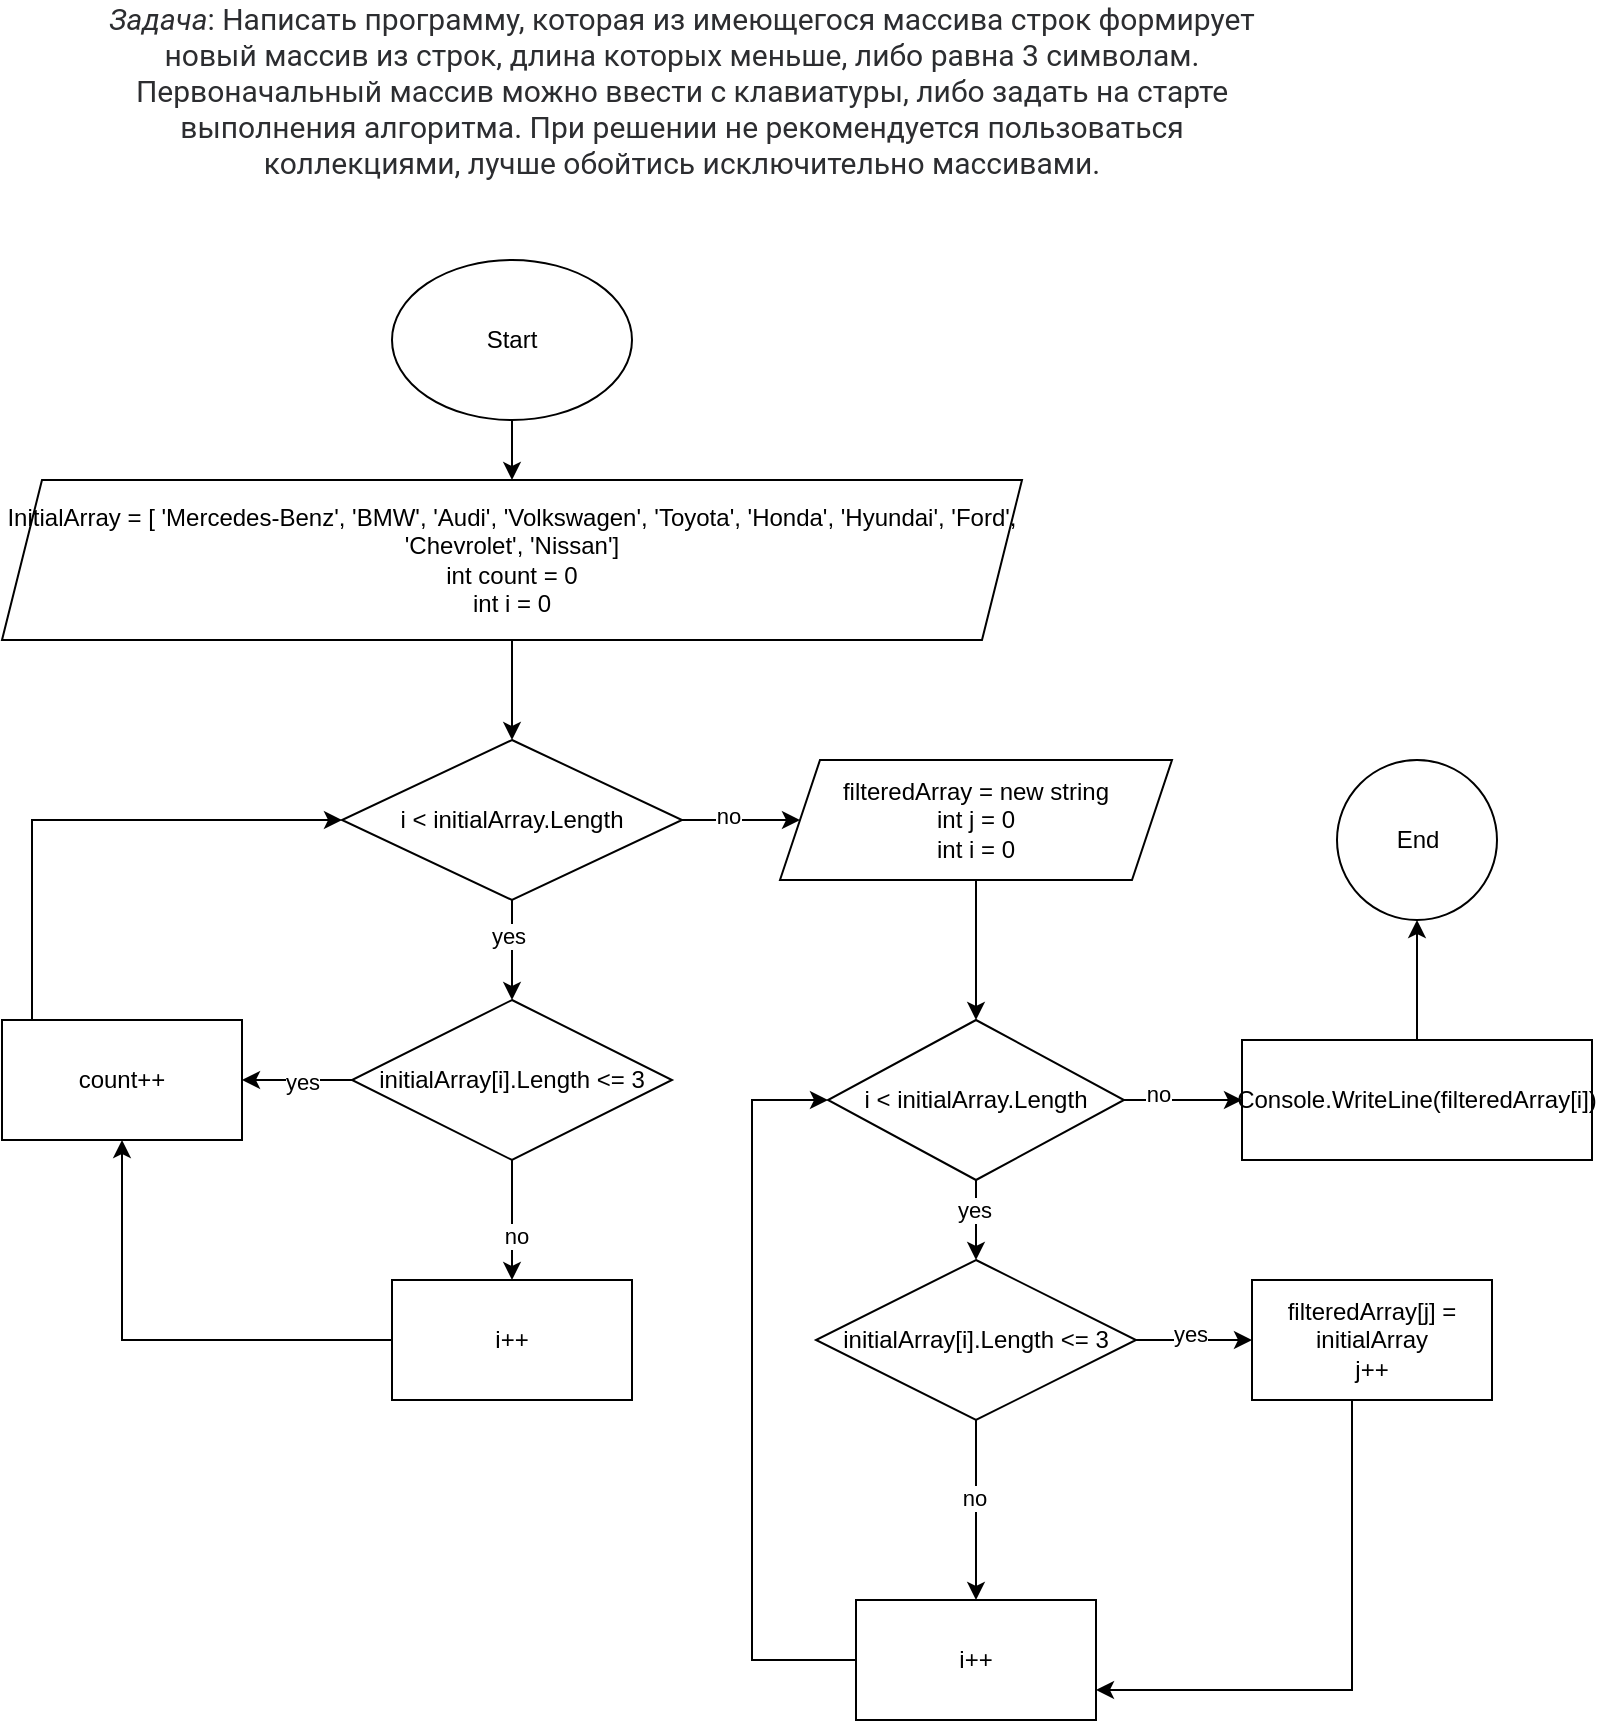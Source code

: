 <mxfile version="22.1.15" type="device">
  <diagram id="6fWsiqbPs318m-qWasLs" name="Задача 3">
    <mxGraphModel dx="1908" dy="1248" grid="1" gridSize="10" guides="1" tooltips="1" connect="1" arrows="1" fold="1" page="1" pageScale="1" pageWidth="827" pageHeight="1169" math="0" shadow="0">
      <root>
        <mxCell id="0" />
        <mxCell id="1" parent="0" />
        <mxCell id="e3bokvWNQeBGY-nLYqLt-3" value="" style="edgeStyle=orthogonalEdgeStyle;rounded=0;orthogonalLoop=1;jettySize=auto;html=1;" edge="1" parent="1" source="e3bokvWNQeBGY-nLYqLt-1" target="e3bokvWNQeBGY-nLYqLt-2">
          <mxGeometry relative="1" as="geometry" />
        </mxCell>
        <mxCell id="e3bokvWNQeBGY-nLYqLt-1" value="Start" style="ellipse;whiteSpace=wrap;html=1;" vertex="1" parent="1">
          <mxGeometry x="215" y="180" width="120" height="80" as="geometry" />
        </mxCell>
        <mxCell id="e3bokvWNQeBGY-nLYqLt-5" value="" style="edgeStyle=orthogonalEdgeStyle;rounded=0;orthogonalLoop=1;jettySize=auto;html=1;" edge="1" parent="1" source="e3bokvWNQeBGY-nLYqLt-2" target="e3bokvWNQeBGY-nLYqLt-4">
          <mxGeometry relative="1" as="geometry" />
        </mxCell>
        <mxCell id="e3bokvWNQeBGY-nLYqLt-2" value="InitialArray = [ &#39;Mercedes-Benz&#39;, &#39;BMW&#39;, &#39;Audi&#39;, &#39;Volkswagen&#39;, &#39;Toyota&#39;, &#39;Honda&#39;, &#39;Hyundai&#39;, &#39;Ford&#39;, &#39;Chevrolet&#39;, &#39;Nissan&#39;]&lt;br&gt;int count = 0&lt;br&gt;int i = 0" style="shape=parallelogram;perimeter=parallelogramPerimeter;whiteSpace=wrap;html=1;fixedSize=1;" vertex="1" parent="1">
          <mxGeometry x="20" y="290" width="510" height="80" as="geometry" />
        </mxCell>
        <mxCell id="rgVrMjrxlV8Z_IteZuuc-2" value="" style="edgeStyle=orthogonalEdgeStyle;rounded=0;orthogonalLoop=1;jettySize=auto;html=1;" edge="1" parent="1" source="e3bokvWNQeBGY-nLYqLt-4" target="rgVrMjrxlV8Z_IteZuuc-1">
          <mxGeometry relative="1" as="geometry" />
        </mxCell>
        <mxCell id="tRcnFyIB3_0cPDks_05i-1" value="no" style="edgeLabel;html=1;align=center;verticalAlign=middle;resizable=0;points=[];" vertex="1" connectable="0" parent="rgVrMjrxlV8Z_IteZuuc-2">
          <mxGeometry x="-0.237" y="2" relative="1" as="geometry">
            <mxPoint as="offset" />
          </mxGeometry>
        </mxCell>
        <mxCell id="AQpGMcYOqORixWa5Fv_8-4" value="" style="edgeStyle=orthogonalEdgeStyle;rounded=0;orthogonalLoop=1;jettySize=auto;html=1;" edge="1" parent="1" source="e3bokvWNQeBGY-nLYqLt-4" target="AQpGMcYOqORixWa5Fv_8-3">
          <mxGeometry relative="1" as="geometry" />
        </mxCell>
        <mxCell id="tRcnFyIB3_0cPDks_05i-2" value="yes" style="edgeLabel;html=1;align=center;verticalAlign=middle;resizable=0;points=[];" vertex="1" connectable="0" parent="AQpGMcYOqORixWa5Fv_8-4">
          <mxGeometry x="-0.31" y="-2" relative="1" as="geometry">
            <mxPoint as="offset" />
          </mxGeometry>
        </mxCell>
        <mxCell id="e3bokvWNQeBGY-nLYqLt-4" value="i &amp;lt; initialArray.Length" style="rhombus;whiteSpace=wrap;html=1;" vertex="1" parent="1">
          <mxGeometry x="190" y="420" width="170" height="80" as="geometry" />
        </mxCell>
        <mxCell id="ZNBMCSDtUoKKSPZIsX4l-6" value="" style="edgeStyle=orthogonalEdgeStyle;rounded=0;orthogonalLoop=1;jettySize=auto;html=1;" edge="1" parent="1" source="rgVrMjrxlV8Z_IteZuuc-1" target="ZNBMCSDtUoKKSPZIsX4l-5">
          <mxGeometry relative="1" as="geometry" />
        </mxCell>
        <mxCell id="rgVrMjrxlV8Z_IteZuuc-1" value="filteredArray = new string&lt;br&gt;int j = 0&lt;br&gt;int i = 0" style="shape=parallelogram;perimeter=parallelogramPerimeter;whiteSpace=wrap;html=1;fixedSize=1;" vertex="1" parent="1">
          <mxGeometry x="409" y="430" width="196" height="60" as="geometry" />
        </mxCell>
        <mxCell id="AQpGMcYOqORixWa5Fv_8-6" value="" style="edgeStyle=orthogonalEdgeStyle;rounded=0;orthogonalLoop=1;jettySize=auto;html=1;" edge="1" parent="1" source="AQpGMcYOqORixWa5Fv_8-3" target="AQpGMcYOqORixWa5Fv_8-5">
          <mxGeometry relative="1" as="geometry" />
        </mxCell>
        <mxCell id="NaT093jB0JyGO8_RnsD1-2" value="yes" style="edgeLabel;html=1;align=center;verticalAlign=middle;resizable=0;points=[];" vertex="1" connectable="0" parent="AQpGMcYOqORixWa5Fv_8-6">
          <mxGeometry x="-0.092" y="1" relative="1" as="geometry">
            <mxPoint as="offset" />
          </mxGeometry>
        </mxCell>
        <mxCell id="AQpGMcYOqORixWa5Fv_8-9" value="" style="edgeStyle=orthogonalEdgeStyle;rounded=0;orthogonalLoop=1;jettySize=auto;html=1;" edge="1" parent="1" source="AQpGMcYOqORixWa5Fv_8-3" target="AQpGMcYOqORixWa5Fv_8-7">
          <mxGeometry relative="1" as="geometry" />
        </mxCell>
        <mxCell id="NaT093jB0JyGO8_RnsD1-1" value="no" style="edgeLabel;html=1;align=center;verticalAlign=middle;resizable=0;points=[];" vertex="1" connectable="0" parent="AQpGMcYOqORixWa5Fv_8-9">
          <mxGeometry x="0.244" y="2" relative="1" as="geometry">
            <mxPoint as="offset" />
          </mxGeometry>
        </mxCell>
        <mxCell id="AQpGMcYOqORixWa5Fv_8-3" value="initialArray[i].Length &lt;= 3" style="rhombus;whiteSpace=wrap;html=1;" vertex="1" parent="1">
          <mxGeometry x="195" y="550" width="160" height="80" as="geometry" />
        </mxCell>
        <mxCell id="ZNBMCSDtUoKKSPZIsX4l-4" style="edgeStyle=orthogonalEdgeStyle;rounded=0;orthogonalLoop=1;jettySize=auto;html=1;entryX=0;entryY=0.5;entryDx=0;entryDy=0;" edge="1" parent="1" source="AQpGMcYOqORixWa5Fv_8-5" target="e3bokvWNQeBGY-nLYqLt-4">
          <mxGeometry relative="1" as="geometry">
            <Array as="points">
              <mxPoint x="35" y="460" />
            </Array>
          </mxGeometry>
        </mxCell>
        <mxCell id="AQpGMcYOqORixWa5Fv_8-5" value="count++" style="whiteSpace=wrap;html=1;" vertex="1" parent="1">
          <mxGeometry x="20" y="560" width="120" height="60" as="geometry" />
        </mxCell>
        <mxCell id="ZNBMCSDtUoKKSPZIsX4l-3" style="edgeStyle=orthogonalEdgeStyle;rounded=0;orthogonalLoop=1;jettySize=auto;html=1;entryX=0.5;entryY=1;entryDx=0;entryDy=0;" edge="1" parent="1" source="AQpGMcYOqORixWa5Fv_8-7" target="AQpGMcYOqORixWa5Fv_8-5">
          <mxGeometry relative="1" as="geometry" />
        </mxCell>
        <mxCell id="AQpGMcYOqORixWa5Fv_8-7" value="i++" style="whiteSpace=wrap;html=1;" vertex="1" parent="1">
          <mxGeometry x="215" y="690" width="120" height="60" as="geometry" />
        </mxCell>
        <mxCell id="4YWax0bSCVqIxD_5wBJr-1" value="&lt;meta charset=&quot;utf-8&quot;&gt;&lt;em style=&quot;font-variant-caps: normal; font-weight: 400; letter-spacing: normal; text-align: start; text-indent: 0px; text-transform: none; word-spacing: 0px; -webkit-text-stroke-width: 0px; text-decoration: none; box-sizing: border-box; caret-color: rgb(44, 45, 48); color: rgb(44, 45, 48); font-family: Onest, Roboto, &amp;quot;San Francisco&amp;quot;, &amp;quot;Helvetica Neue&amp;quot;, Helvetica, Arial; font-size: 15px;&quot;&gt;Задача&lt;/em&gt;&lt;span style=&quot;font-style: normal; font-variant-caps: normal; font-weight: 400; letter-spacing: normal; text-align: start; text-indent: 0px; text-transform: none; word-spacing: 0px; -webkit-text-stroke-width: 0px; text-decoration: none; caret-color: rgb(44, 45, 48); color: rgb(44, 45, 48); font-family: Onest, Roboto, &amp;quot;San Francisco&amp;quot;, &amp;quot;Helvetica Neue&amp;quot;, Helvetica, Arial; font-size: 15px; background-color: rgb(255, 255, 255); float: none; display: inline !important;&quot;&gt;: Написать программу, которая из имеющегося массива строк формирует новый массив из строк, длина которых меньше, либо равна 3 символам. Первоначальный массив можно ввести с клавиатуры, либо задать на старте выполнения алгоритма. При решении не рекомендуется пользоваться коллекциями, лучше обойтись исключительно массивами.&lt;/span&gt;&lt;br style=&quot;font-style: normal; font-variant-caps: normal; font-weight: 400; letter-spacing: normal; text-align: start; text-indent: 0px; text-transform: none; word-spacing: 0px; -webkit-text-stroke-width: 0px; text-decoration: none; box-sizing: border-box; caret-color: rgb(44, 45, 48); color: rgb(44, 45, 48); font-family: Onest, Roboto, &amp;quot;San Francisco&amp;quot;, &amp;quot;Helvetica Neue&amp;quot;, Helvetica, Arial; font-size: 15px;&quot;&gt;" style="text;html=1;strokeColor=none;fillColor=none;align=center;verticalAlign=middle;whiteSpace=wrap;rounded=0;" vertex="1" parent="1">
          <mxGeometry x="70" y="80" width="580" height="30" as="geometry" />
        </mxCell>
        <mxCell id="ZNBMCSDtUoKKSPZIsX4l-8" value="" style="edgeStyle=orthogonalEdgeStyle;rounded=0;orthogonalLoop=1;jettySize=auto;html=1;" edge="1" parent="1" source="ZNBMCSDtUoKKSPZIsX4l-5" target="ZNBMCSDtUoKKSPZIsX4l-7">
          <mxGeometry relative="1" as="geometry" />
        </mxCell>
        <mxCell id="HQttZ2tcCHhTrfJgIILA-13" value="yes" style="edgeLabel;html=1;align=center;verticalAlign=middle;resizable=0;points=[];" vertex="1" connectable="0" parent="ZNBMCSDtUoKKSPZIsX4l-8">
          <mxGeometry x="-0.259" y="-1" relative="1" as="geometry">
            <mxPoint as="offset" />
          </mxGeometry>
        </mxCell>
        <mxCell id="HQttZ2tcCHhTrfJgIILA-11" value="" style="edgeStyle=orthogonalEdgeStyle;rounded=0;orthogonalLoop=1;jettySize=auto;html=1;" edge="1" parent="1" source="ZNBMCSDtUoKKSPZIsX4l-5" target="HQttZ2tcCHhTrfJgIILA-10">
          <mxGeometry relative="1" as="geometry" />
        </mxCell>
        <mxCell id="HQttZ2tcCHhTrfJgIILA-12" value="no" style="edgeLabel;html=1;align=center;verticalAlign=middle;resizable=0;points=[];" vertex="1" connectable="0" parent="HQttZ2tcCHhTrfJgIILA-11">
          <mxGeometry x="-0.443" y="3" relative="1" as="geometry">
            <mxPoint as="offset" />
          </mxGeometry>
        </mxCell>
        <mxCell id="ZNBMCSDtUoKKSPZIsX4l-5" value="i &lt; initialArray.Length" style="rhombus;whiteSpace=wrap;html=1;" vertex="1" parent="1">
          <mxGeometry x="433" y="560" width="148" height="80" as="geometry" />
        </mxCell>
        <mxCell id="HQttZ2tcCHhTrfJgIILA-2" value="" style="edgeStyle=orthogonalEdgeStyle;rounded=0;orthogonalLoop=1;jettySize=auto;html=1;" edge="1" parent="1" source="ZNBMCSDtUoKKSPZIsX4l-7" target="HQttZ2tcCHhTrfJgIILA-1">
          <mxGeometry relative="1" as="geometry" />
        </mxCell>
        <mxCell id="HQttZ2tcCHhTrfJgIILA-7" value="yes" style="edgeLabel;html=1;align=center;verticalAlign=middle;resizable=0;points=[];" vertex="1" connectable="0" parent="HQttZ2tcCHhTrfJgIILA-2">
          <mxGeometry x="-0.08" y="3" relative="1" as="geometry">
            <mxPoint as="offset" />
          </mxGeometry>
        </mxCell>
        <mxCell id="HQttZ2tcCHhTrfJgIILA-5" value="" style="edgeStyle=orthogonalEdgeStyle;rounded=0;orthogonalLoop=1;jettySize=auto;html=1;" edge="1" parent="1" source="ZNBMCSDtUoKKSPZIsX4l-7" target="HQttZ2tcCHhTrfJgIILA-4">
          <mxGeometry relative="1" as="geometry" />
        </mxCell>
        <mxCell id="HQttZ2tcCHhTrfJgIILA-6" value="no" style="edgeLabel;html=1;align=center;verticalAlign=middle;resizable=0;points=[];" vertex="1" connectable="0" parent="HQttZ2tcCHhTrfJgIILA-5">
          <mxGeometry x="-0.133" y="-1" relative="1" as="geometry">
            <mxPoint as="offset" />
          </mxGeometry>
        </mxCell>
        <mxCell id="ZNBMCSDtUoKKSPZIsX4l-7" value="initialArray[i].Length &lt;= 3" style="rhombus;whiteSpace=wrap;html=1;" vertex="1" parent="1">
          <mxGeometry x="427" y="680" width="160" height="80" as="geometry" />
        </mxCell>
        <mxCell id="HQttZ2tcCHhTrfJgIILA-8" style="edgeStyle=orthogonalEdgeStyle;rounded=0;orthogonalLoop=1;jettySize=auto;html=1;entryX=1;entryY=0.75;entryDx=0;entryDy=0;" edge="1" parent="1" source="HQttZ2tcCHhTrfJgIILA-1" target="HQttZ2tcCHhTrfJgIILA-4">
          <mxGeometry relative="1" as="geometry">
            <Array as="points">
              <mxPoint x="695" y="895" />
            </Array>
          </mxGeometry>
        </mxCell>
        <mxCell id="HQttZ2tcCHhTrfJgIILA-1" value="filteredArray[j] = initialArray&lt;br&gt;j++" style="whiteSpace=wrap;html=1;" vertex="1" parent="1">
          <mxGeometry x="645" y="690" width="120" height="60" as="geometry" />
        </mxCell>
        <mxCell id="HQttZ2tcCHhTrfJgIILA-9" style="edgeStyle=orthogonalEdgeStyle;rounded=0;orthogonalLoop=1;jettySize=auto;html=1;entryX=0;entryY=0.5;entryDx=0;entryDy=0;" edge="1" parent="1" source="HQttZ2tcCHhTrfJgIILA-4" target="ZNBMCSDtUoKKSPZIsX4l-5">
          <mxGeometry relative="1" as="geometry">
            <Array as="points">
              <mxPoint x="395" y="880" />
              <mxPoint x="395" y="600" />
            </Array>
          </mxGeometry>
        </mxCell>
        <mxCell id="HQttZ2tcCHhTrfJgIILA-4" value="i++" style="whiteSpace=wrap;html=1;" vertex="1" parent="1">
          <mxGeometry x="447" y="850" width="120" height="60" as="geometry" />
        </mxCell>
        <mxCell id="HQttZ2tcCHhTrfJgIILA-15" value="" style="edgeStyle=orthogonalEdgeStyle;rounded=0;orthogonalLoop=1;jettySize=auto;html=1;" edge="1" parent="1" source="HQttZ2tcCHhTrfJgIILA-10" target="HQttZ2tcCHhTrfJgIILA-14">
          <mxGeometry relative="1" as="geometry" />
        </mxCell>
        <mxCell id="HQttZ2tcCHhTrfJgIILA-10" value="Console.WriteLine(filteredArray[i])" style="whiteSpace=wrap;html=1;" vertex="1" parent="1">
          <mxGeometry x="640" y="570" width="175" height="60" as="geometry" />
        </mxCell>
        <mxCell id="HQttZ2tcCHhTrfJgIILA-14" value="End" style="ellipse;whiteSpace=wrap;html=1;" vertex="1" parent="1">
          <mxGeometry x="687.5" y="430" width="80" height="80" as="geometry" />
        </mxCell>
      </root>
    </mxGraphModel>
  </diagram>
</mxfile>
